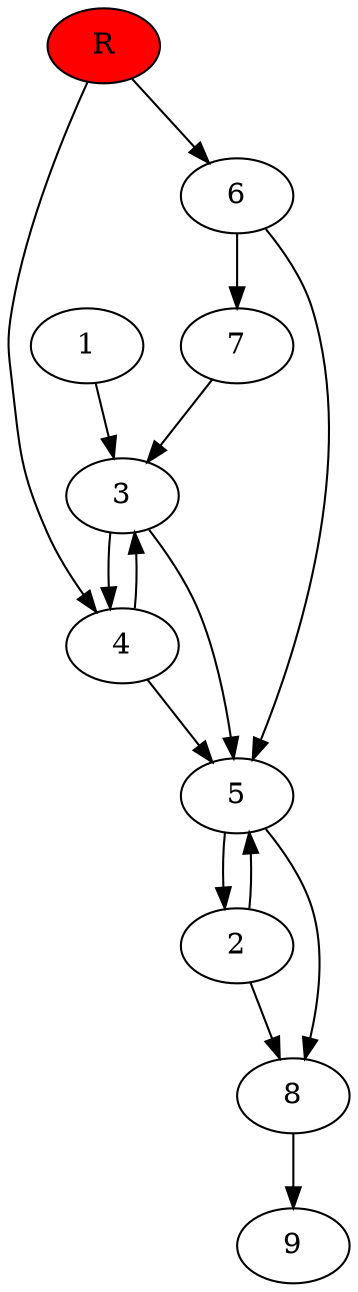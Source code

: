 digraph prb4667 {
	1
	2
	3
	4
	5
	6
	7
	8
	R [fillcolor="#ff0000" style=filled]
	1 -> 3
	2 -> 5
	2 -> 8
	3 -> 4
	3 -> 5
	4 -> 3
	4 -> 5
	5 -> 2
	5 -> 8
	6 -> 5
	6 -> 7
	7 -> 3
	8 -> 9
	R -> 4
	R -> 6
}
